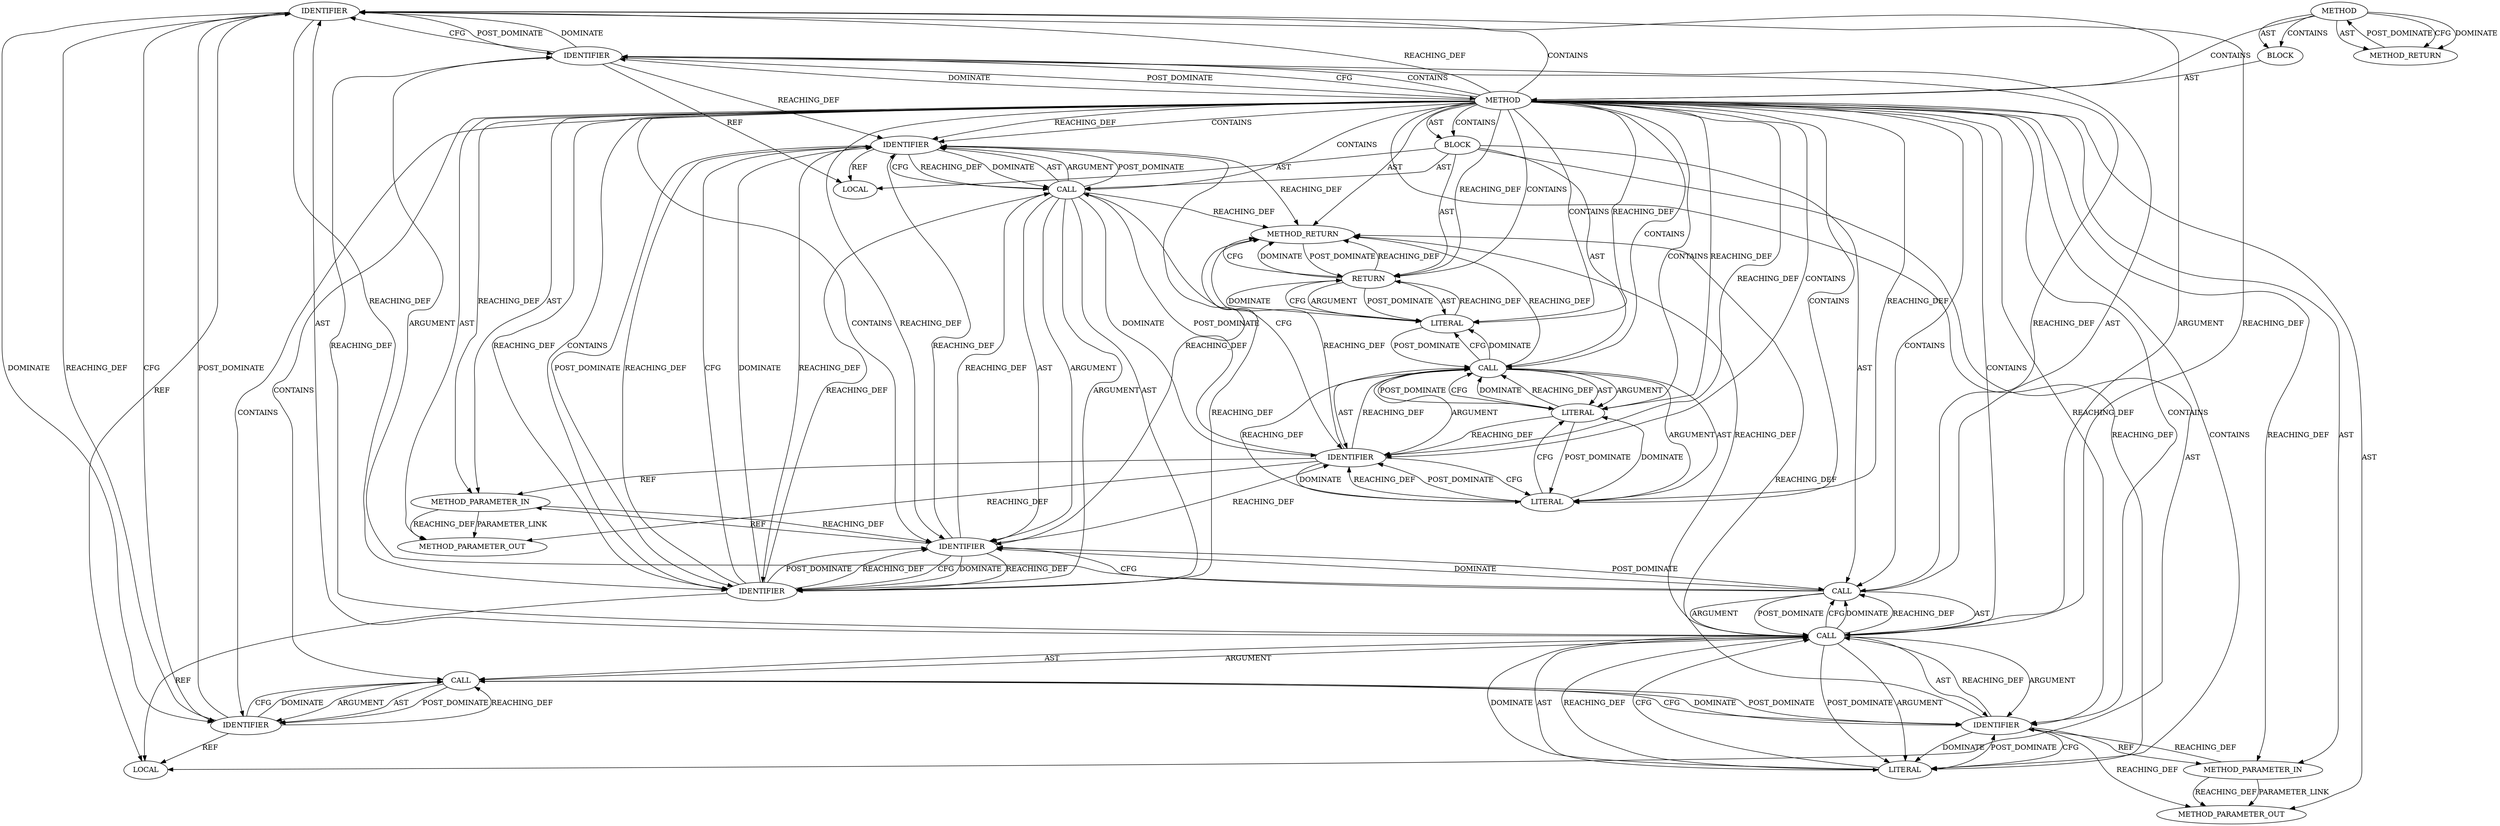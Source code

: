 digraph {
  12942 [label=IDENTIFIER ORDER=1 ARGUMENT_INDEX=1 CODE="obj_txt" COLUMN_NUMBER=27 LINE_NUMBER=5 TYPE_FULL_NAME="char[128]" NAME="obj_txt"]
  12934 [label=METHOD_PARAMETER_IN ORDER=1 CODE="BIO *bio" IS_VARIADIC=false COLUMN_NUMBER=22 LINE_NUMBER=1 TYPE_FULL_NAME="BIO" EVALUATION_STRATEGY="BY_VALUE" INDEX=1 NAME="bio"]
  12935 [label=METHOD_PARAMETER_IN ORDER=2 CODE="const ASN1_OBJECT *obj" IS_VARIADIC=false COLUMN_NUMBER=32 LINE_NUMBER=1 TYPE_FULL_NAME="ASN1_OBJECT" EVALUATION_STRATEGY="BY_VALUE" INDEX=2 NAME="obj"]
  12939 [label=CALL ORDER=3 ARGUMENT_INDEX=-1 CODE="len = OBJ_obj2txt(obj_txt, sizeof(obj_txt), obj, 0)" COLUMN_NUMBER=9 METHOD_FULL_NAME="<operator>.assignment" LINE_NUMBER=5 TYPE_FULL_NAME="<empty>" DISPATCH_TYPE="STATIC_DISPATCH" SIGNATURE="" NAME="<operator>.assignment"]
  26941 [label=METHOD_PARAMETER_OUT ORDER=1 CODE="BIO *bio" IS_VARIADIC=false COLUMN_NUMBER=22 LINE_NUMBER=1 TYPE_FULL_NAME="BIO" EVALUATION_STRATEGY="BY_VALUE" INDEX=1 NAME="bio"]
  12954 [label=LITERAL ORDER=3 ARGUMENT_INDEX=3 CODE="1" COLUMN_NUMBER=26 LINE_NUMBER=7 TYPE_FULL_NAME="int"]
  26942 [label=METHOD_PARAMETER_OUT ORDER=2 CODE="const ASN1_OBJECT *obj" IS_VARIADIC=false COLUMN_NUMBER=32 LINE_NUMBER=1 TYPE_FULL_NAME="ASN1_OBJECT" EVALUATION_STRATEGY="BY_VALUE" INDEX=2 NAME="obj"]
  12951 [label=CALL ORDER=5 ARGUMENT_INDEX=-1 CODE="BIO_write(bio, \"\n\", 1)" COLUMN_NUMBER=5 METHOD_FULL_NAME="BIO_write" LINE_NUMBER=7 TYPE_FULL_NAME="<empty>" DISPATCH_TYPE="STATIC_DISPATCH" SIGNATURE="" NAME="BIO_write"]
  12947 [label=CALL ORDER=4 ARGUMENT_INDEX=-1 CODE="BIO_write(bio, obj_txt, len)" COLUMN_NUMBER=5 METHOD_FULL_NAME="BIO_write" LINE_NUMBER=6 TYPE_FULL_NAME="<empty>" DISPATCH_TYPE="STATIC_DISPATCH" SIGNATURE="" NAME="BIO_write"]
  12933 [label=METHOD COLUMN_NUMBER=1 LINE_NUMBER=1 COLUMN_NUMBER_END=1 IS_EXTERNAL=false SIGNATURE="int TS_OBJ_print_bio (BIO*,ASN1_OBJECT*)" NAME="TS_OBJ_print_bio" AST_PARENT_TYPE="TYPE_DECL" AST_PARENT_FULL_NAME="/home/kb/PycharmProjects/in-line-we-trust/data/raw/openssl/functions/TS_OBJ_print_bio--0f113f3ee4d629ef9a4a.c:<global>" ORDER=1 CODE="int TS_OBJ_print_bio (BIO *bio,const ASN1_OBJECT *obj)" FULL_NAME="TS_OBJ_print_bio" LINE_NUMBER_END=10 FILENAME="/home/kb/PycharmProjects/in-line-we-trust/data/raw/openssl/functions/TS_OBJ_print_bio--0f113f3ee4d629ef9a4a.c"]
  12956 [label=LITERAL ORDER=1 ARGUMENT_INDEX=-1 CODE="1" COLUMN_NUMBER=12 LINE_NUMBER=9 TYPE_FULL_NAME="int"]
  12940 [label=IDENTIFIER ORDER=1 ARGUMENT_INDEX=1 CODE="len" COLUMN_NUMBER=9 LINE_NUMBER=5 TYPE_FULL_NAME="int" NAME="len"]
  12946 [label=LITERAL ORDER=4 ARGUMENT_INDEX=4 CODE="0" COLUMN_NUMBER=58 LINE_NUMBER=5 TYPE_FULL_NAME="int"]
  12944 [label=IDENTIFIER ORDER=1 ARGUMENT_INDEX=1 CODE="obj_txt" COLUMN_NUMBER=43 LINE_NUMBER=5 TYPE_FULL_NAME="char[128]" NAME="obj_txt"]
  12959 [label=METHOD_RETURN ORDER=2 CODE="RET" TYPE_FULL_NAME="ANY" EVALUATION_STRATEGY="BY_VALUE"]
  12945 [label=IDENTIFIER ORDER=3 ARGUMENT_INDEX=3 CODE="obj" COLUMN_NUMBER=53 LINE_NUMBER=5 TYPE_FULL_NAME="ASN1_OBJECT" NAME="obj"]
  12938 [label=LOCAL ORDER=2 CODE="int len" COLUMN_NUMBER=9 LINE_NUMBER=5 TYPE_FULL_NAME="int" NAME="len"]
  12941 [label=CALL ORDER=2 ARGUMENT_INDEX=2 CODE="OBJ_obj2txt(obj_txt, sizeof(obj_txt), obj, 0)" COLUMN_NUMBER=15 METHOD_FULL_NAME="OBJ_obj2txt" LINE_NUMBER=5 TYPE_FULL_NAME="<empty>" DISPATCH_TYPE="STATIC_DISPATCH" SIGNATURE="" NAME="OBJ_obj2txt"]
  12953 [label=LITERAL ORDER=2 ARGUMENT_INDEX=2 CODE="\"\n\"" COLUMN_NUMBER=20 LINE_NUMBER=7 TYPE_FULL_NAME="char"]
  12931 [label=METHOD AST_PARENT_TYPE="TYPE_DECL" AST_PARENT_FULL_NAME="/home/kb/PycharmProjects/in-line-we-trust/data/raw/openssl/functions/TS_OBJ_print_bio--0f113f3ee4d629ef9a4a.c:<global>" ORDER=1 CODE="<global>" FULL_NAME="/home/kb/PycharmProjects/in-line-we-trust/data/raw/openssl/functions/TS_OBJ_print_bio--0f113f3ee4d629ef9a4a.c:<global>" LINE_NUMBER=1 IS_EXTERNAL=false LINE_NUMBER_END=10 FILENAME="/home/kb/PycharmProjects/in-line-we-trust/data/raw/openssl/functions/TS_OBJ_print_bio--0f113f3ee4d629ef9a4a.c" SIGNATURE="" NAME="<global>"]
  12957 [label=METHOD_RETURN ORDER=4 CODE="int" COLUMN_NUMBER=1 LINE_NUMBER=1 TYPE_FULL_NAME="int" EVALUATION_STRATEGY="BY_VALUE"]
  12937 [label=LOCAL ORDER=1 CODE="char[128] obj_txt" COLUMN_NUMBER=10 LINE_NUMBER=3 TYPE_FULL_NAME="char[128]" NAME="obj_txt"]
  12948 [label=IDENTIFIER ORDER=1 ARGUMENT_INDEX=1 CODE="bio" COLUMN_NUMBER=15 LINE_NUMBER=6 TYPE_FULL_NAME="BIO" NAME="bio"]
  12955 [label=RETURN ORDER=6 ARGUMENT_INDEX=-1 CODE="return 1;" COLUMN_NUMBER=5 LINE_NUMBER=9]
  12949 [label=IDENTIFIER ORDER=2 ARGUMENT_INDEX=2 CODE="obj_txt" COLUMN_NUMBER=20 LINE_NUMBER=6 TYPE_FULL_NAME="char[128]" NAME="obj_txt"]
  12943 [label=CALL ORDER=2 ARGUMENT_INDEX=2 CODE="sizeof(obj_txt)" COLUMN_NUMBER=36 METHOD_FULL_NAME="<operator>.sizeOf" LINE_NUMBER=5 TYPE_FULL_NAME="<empty>" DISPATCH_TYPE="STATIC_DISPATCH" SIGNATURE="" NAME="<operator>.sizeOf"]
  12936 [label=BLOCK ORDER=3 ARGUMENT_INDEX=-1 CODE="<empty>" COLUMN_NUMBER=1 LINE_NUMBER=2 TYPE_FULL_NAME="void"]
  12932 [label=BLOCK ORDER=1 ARGUMENT_INDEX=-1 CODE="<empty>" TYPE_FULL_NAME="ANY"]
  12950 [label=IDENTIFIER ORDER=3 ARGUMENT_INDEX=3 CODE="len" COLUMN_NUMBER=29 LINE_NUMBER=6 TYPE_FULL_NAME="int" NAME="len"]
  12952 [label=IDENTIFIER ORDER=1 ARGUMENT_INDEX=1 CODE="bio" COLUMN_NUMBER=15 LINE_NUMBER=7 TYPE_FULL_NAME="BIO" NAME="bio"]
  12935 -> 26942 [label=REACHING_DEF VARIABLE="obj"]
  12933 -> 12957 [label=AST ]
  12941 -> 12946 [label=AST ]
  12941 -> 12942 [label=ARGUMENT ]
  12943 -> 12944 [label=POST_DOMINATE ]
  12940 -> 12942 [label=DOMINATE ]
  12933 -> 12939 [label=CONTAINS ]
  12948 -> 12949 [label=CFG ]
  12940 -> 12942 [label=CFG ]
  12933 -> 12948 [label=CONTAINS ]
  12933 -> 12952 [label=REACHING_DEF VARIABLE=""]
  12943 -> 12944 [label=ARGUMENT ]
  12955 -> 12956 [label=AST ]
  12936 -> 12947 [label=AST ]
  12946 -> 12941 [label=REACHING_DEF VARIABLE="0"]
  12950 -> 12947 [label=CFG ]
  12943 -> 12944 [label=AST ]
  12941 -> 12946 [label=POST_DOMINATE ]
  12944 -> 12943 [label=REACHING_DEF VARIABLE="obj_txt"]
  12949 -> 12937 [label=REF ]
  12948 -> 12947 [label=REACHING_DEF VARIABLE="bio"]
  12933 -> 12936 [label=AST ]
  12939 -> 12941 [label=AST ]
  12954 -> 12951 [label=CFG ]
  12951 -> 12953 [label=ARGUMENT ]
  12952 -> 12953 [label=DOMINATE ]
  12934 -> 26941 [label=REACHING_DEF VARIABLE="bio"]
  12936 -> 12937 [label=AST ]
  12945 -> 12946 [label=DOMINATE ]
  12957 -> 12955 [label=POST_DOMINATE ]
  12942 -> 12940 [label=POST_DOMINATE ]
  12941 -> 12939 [label=CFG ]
  12933 -> 12954 [label=REACHING_DEF VARIABLE=""]
  12946 -> 12941 [label=DOMINATE ]
  12951 -> 12952 [label=ARGUMENT ]
  12933 -> 12940 [label=CFG ]
  12933 -> 12955 [label=CONTAINS ]
  12933 -> 12936 [label=CONTAINS ]
  12946 -> 12941 [label=CFG ]
  12951 -> 12956 [label=CFG ]
  12942 -> 12944 [label=CFG ]
  12953 -> 12952 [label=REACHING_DEF VARIABLE="\"\n\""]
  12952 -> 12957 [label=REACHING_DEF VARIABLE="bio"]
  12955 -> 12957 [label=REACHING_DEF VARIABLE="<RET>"]
  12956 -> 12951 [label=POST_DOMINATE ]
  12955 -> 12956 [label=ARGUMENT ]
  12933 -> 26941 [label=AST ]
  12939 -> 12940 [label=ARGUMENT ]
  12959 -> 12931 [label=POST_DOMINATE ]
  12951 -> 12952 [label=AST ]
  12948 -> 12934 [label=REF ]
  12949 -> 12947 [label=REACHING_DEF VARIABLE="obj_txt"]
  12947 -> 12948 [label=AST ]
  12940 -> 12938 [label=REF ]
  12947 -> 12950 [label=AST ]
  12933 -> 12934 [label=REACHING_DEF VARIABLE=""]
  12933 -> 12940 [label=CONTAINS ]
  12953 -> 12951 [label=REACHING_DEF VARIABLE="\"\n\""]
  12939 -> 12948 [label=CFG ]
  12933 -> 12950 [label=CONTAINS ]
  12933 -> 26942 [label=AST ]
  12933 -> 12944 [label=CONTAINS ]
  12943 -> 12945 [label=DOMINATE ]
  12944 -> 12942 [label=POST_DOMINATE ]
  12933 -> 12943 [label=CONTAINS ]
  12955 -> 12956 [label=POST_DOMINATE ]
  12948 -> 12949 [label=DOMINATE ]
  12933 -> 12952 [label=CONTAINS ]
  12939 -> 12948 [label=DOMINATE ]
  12948 -> 12939 [label=POST_DOMINATE ]
  12947 -> 12950 [label=ARGUMENT ]
  12933 -> 12950 [label=REACHING_DEF VARIABLE=""]
  12952 -> 26941 [label=REACHING_DEF VARIABLE="bio"]
  12955 -> 12957 [label=CFG ]
  12949 -> 12957 [label=REACHING_DEF VARIABLE="obj_txt"]
  12945 -> 12957 [label=REACHING_DEF VARIABLE="obj"]
  12953 -> 12952 [label=POST_DOMINATE ]
  12936 -> 12938 [label=AST ]
  12933 -> 12946 [label=REACHING_DEF VARIABLE=""]
  12954 -> 12951 [label=DOMINATE ]
  12952 -> 12947 [label=POST_DOMINATE ]
  12946 -> 12945 [label=POST_DOMINATE ]
  12952 -> 12953 [label=CFG ]
  12945 -> 26942 [label=REACHING_DEF VARIABLE="obj"]
  12951 -> 12954 [label=AST ]
  12942 -> 12937 [label=REF ]
  12940 -> 12939 [label=REACHING_DEF VARIABLE="len"]
  12931 -> 12959 [label=CFG ]
  12956 -> 12955 [label=REACHING_DEF VARIABLE="1"]
  12955 -> 12957 [label=DOMINATE ]
  12950 -> 12949 [label=REACHING_DEF VARIABLE="len"]
  12931 -> 12932 [label=AST ]
  12949 -> 12950 [label=REACHING_DEF VARIABLE="obj_txt"]
  12940 -> 12933 [label=POST_DOMINATE ]
  12933 -> 12949 [label=CONTAINS ]
  12933 -> 12940 [label=DOMINATE ]
  12942 -> 12941 [label=REACHING_DEF VARIABLE="obj_txt"]
  12951 -> 12956 [label=DOMINATE ]
  12933 -> 12935 [label=AST ]
  12936 -> 12939 [label=AST ]
  12931 -> 12932 [label=CONTAINS ]
  12947 -> 12950 [label=POST_DOMINATE ]
  12933 -> 12953 [label=REACHING_DEF VARIABLE=""]
  12949 -> 12950 [label=CFG ]
  12939 -> 12940 [label=AST ]
  12942 -> 12944 [label=DOMINATE ]
  12933 -> 12945 [label=CONTAINS ]
  12951 -> 12953 [label=AST ]
  12951 -> 12954 [label=ARGUMENT ]
  12950 -> 12938 [label=REF ]
  12931 -> 12933 [label=CONTAINS ]
  12947 -> 12952 [label=CFG ]
  12936 -> 12951 [label=AST ]
  12948 -> 12949 [label=REACHING_DEF VARIABLE="bio"]
  12935 -> 12945 [label=REACHING_DEF VARIABLE="obj"]
  12945 -> 12946 [label=CFG ]
  12953 -> 12954 [label=DOMINATE ]
  12933 -> 12946 [label=CONTAINS ]
  12956 -> 12955 [label=DOMINATE ]
  12936 -> 12955 [label=AST ]
  12931 -> 12959 [label=DOMINATE ]
  12933 -> 12948 [label=REACHING_DEF VARIABLE=""]
  12947 -> 12952 [label=DOMINATE ]
  12950 -> 12957 [label=REACHING_DEF VARIABLE="len"]
  12941 -> 12957 [label=REACHING_DEF VARIABLE="OBJ_obj2txt(obj_txt, sizeof(obj_txt), obj, 0)"]
  12933 -> 12953 [label=CONTAINS ]
  12933 -> 12949 [label=REACHING_DEF VARIABLE=""]
  12948 -> 12950 [label=REACHING_DEF VARIABLE="bio"]
  12933 -> 12956 [label=REACHING_DEF VARIABLE=""]
  12952 -> 12951 [label=REACHING_DEF VARIABLE="bio"]
  12933 -> 12954 [label=CONTAINS ]
  12941 -> 12939 [label=DOMINATE ]
  12947 -> 12948 [label=ARGUMENT ]
  12941 -> 12939 [label=REACHING_DEF VARIABLE="OBJ_obj2txt(obj_txt, sizeof(obj_txt), obj, 0)"]
  12933 -> 12934 [label=AST ]
  12933 -> 12947 [label=CONTAINS ]
  12934 -> 26941 [label=PARAMETER_LINK ]
  12948 -> 12952 [label=REACHING_DEF VARIABLE="bio"]
  12944 -> 12943 [label=CFG ]
  12931 -> 12959 [label=AST ]
  12939 -> 12941 [label=ARGUMENT ]
  12941 -> 12945 [label=AST ]
  12954 -> 12951 [label=REACHING_DEF VARIABLE="1"]
  12941 -> 12942 [label=AST ]
  12947 -> 12949 [label=ARGUMENT ]
  12939 -> 12941 [label=POST_DOMINATE ]
  12949 -> 12950 [label=DOMINATE ]
  12941 -> 12945 [label=ARGUMENT ]
  12934 -> 12948 [label=REACHING_DEF VARIABLE="bio"]
  12945 -> 12941 [label=REACHING_DEF VARIABLE="obj"]
  12941 -> 12943 [label=ARGUMENT ]
  12944 -> 12937 [label=REF ]
  12944 -> 12943 [label=DOMINATE ]
  12935 -> 26942 [label=PARAMETER_LINK ]
  12953 -> 12954 [label=CFG ]
  12950 -> 12948 [label=REACHING_DEF VARIABLE="len"]
  12944 -> 12942 [label=REACHING_DEF VARIABLE="obj_txt"]
  12933 -> 12956 [label=CONTAINS ]
  12945 -> 12943 [label=POST_DOMINATE ]
  12949 -> 12948 [label=POST_DOMINATE ]
  12956 -> 12955 [label=CFG ]
  12947 -> 12949 [label=AST ]
  12943 -> 12945 [label=CFG ]
  12945 -> 12935 [label=REF ]
  12952 -> 12934 [label=REF ]
  12932 -> 12933 [label=AST ]
  12933 -> 12935 [label=REACHING_DEF VARIABLE=""]
  12951 -> 12954 [label=POST_DOMINATE ]
  12933 -> 12951 [label=CONTAINS ]
  12950 -> 12947 [label=REACHING_DEF VARIABLE="len"]
  12933 -> 12945 [label=REACHING_DEF VARIABLE=""]
  12933 -> 12955 [label=REACHING_DEF VARIABLE=""]
  12950 -> 12949 [label=POST_DOMINATE ]
  12940 -> 12950 [label=REACHING_DEF VARIABLE="len"]
  12942 -> 12949 [label=REACHING_DEF VARIABLE="obj_txt"]
  12949 -> 12948 [label=REACHING_DEF VARIABLE="obj_txt"]
  12951 -> 12957 [label=REACHING_DEF VARIABLE="BIO_write(bio, \"\n\", 1)"]
  12947 -> 12957 [label=REACHING_DEF VARIABLE="BIO_write(bio, obj_txt, len)"]
  12933 -> 12941 [label=CONTAINS ]
  12954 -> 12953 [label=POST_DOMINATE ]
  12933 -> 12942 [label=CONTAINS ]
  12941 -> 12943 [label=AST ]
  12954 -> 12952 [label=REACHING_DEF VARIABLE="1"]
  12933 -> 12942 [label=REACHING_DEF VARIABLE=""]
  12941 -> 12940 [label=REACHING_DEF VARIABLE="OBJ_obj2txt(obj_txt, sizeof(obj_txt), obj, 0)"]
  12941 -> 12946 [label=ARGUMENT ]
  12950 -> 12947 [label=DOMINATE ]
}
